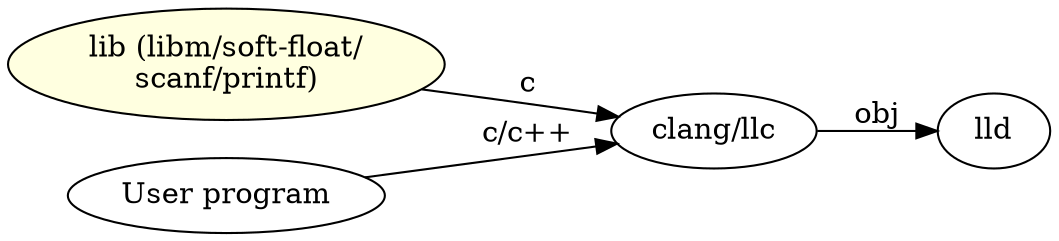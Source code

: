 // dot -Tpng lib.gv -o lib.png
digraph G {
  rankdir=LR;

  node [shape="",style=filled,fillcolor=lightyellow]; lib [label="lib (libm/soft-float/\nscanf/printf)"];
  node [shape="",style=solid,color=black];
  "User program" -> "clang/llc" [ label = "c/c++" ];
  lib -> "clang/llc" [ label = "c" ];
  "clang/llc" -> lld [ label = "obj" ];
}
